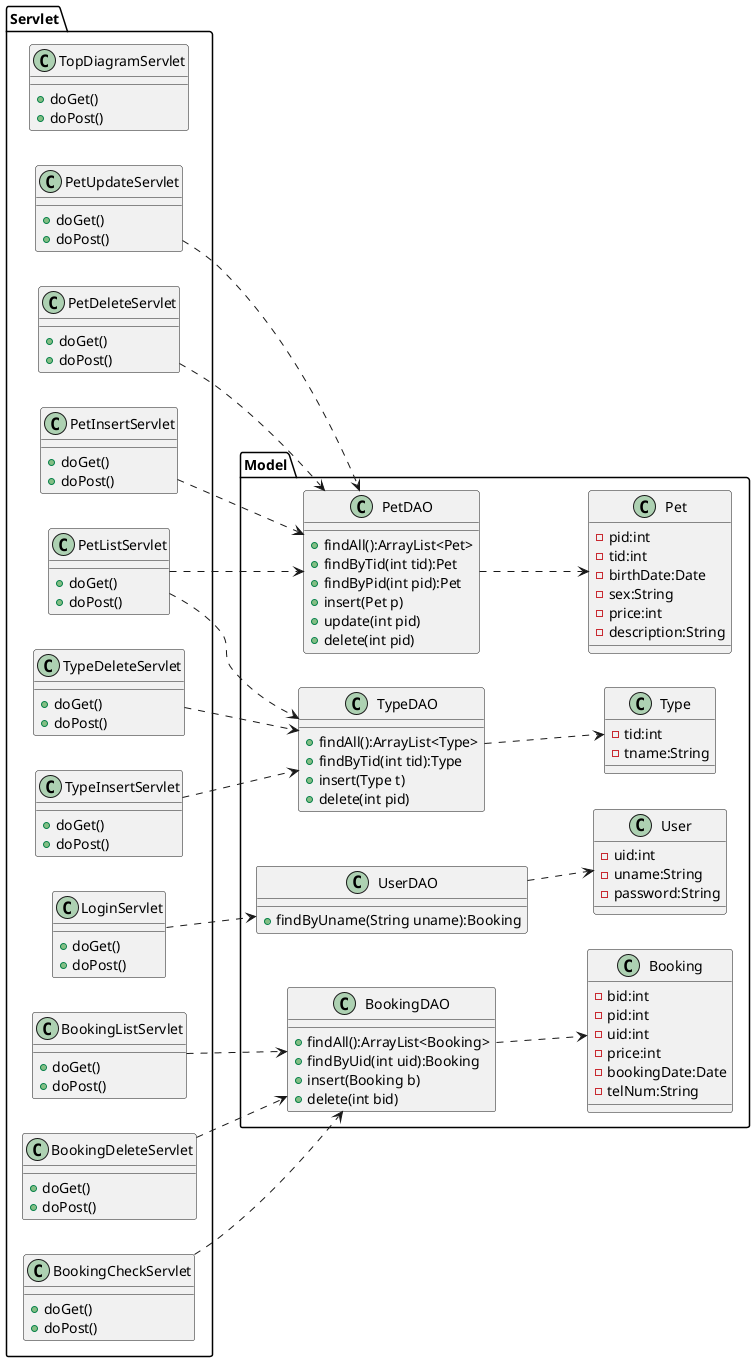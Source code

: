 @startuml
left to right direction

package Model{
	class Pet{
		-pid:int
		-tid:int
		-birthDate:Date
		-sex:String
		-price:int
		-description:String
	}

	class Type{
		-tid:int
		-tname:String
	}

	class User{
		-uid:int
		-uname:String
		-password:String
	}

	class Booking{
		-bid:int
		-pid:int
		-uid:int
		-price:int
		-bookingDate:Date
		-telNum:String
	}

	class PetDAO{
		+findAll():ArrayList<Pet>
		+findByTid(int tid):Pet
		+findByPid(int pid):Pet
		+insert(Pet p)
		+update(int pid)
		+delete(int pid)
	}

	class TypeDAO{
		+findAll():ArrayList<Type>
		+findByTid(int tid):Type
		+insert(Type t)
		+delete(int pid)
	}

	class UserDAO{
		+findByUname(String uname):Booking
	}

	class BookingDAO{
		+findAll():ArrayList<Booking>
		+findByUid(int uid):Booking
		+insert(Booking b)
		+delete(int bid)
	}
}

package Servlet{
	class TopDiagramServlet{
		+doGet()
		+doPost()
	}

	class PetListServlet{
		+doGet()
		+doPost()
	}

	class LoginServlet{
		+doGet()
		+doPost()
	}

	class PetInsertServlet{
		+doGet()
		+doPost()
	}

	class PetUpdateServlet{
		+doGet()
		+doPost()
	}

	class PetDeleteServlet{
		+doGet()
		+doPost()
	}

	class TypeInsertServlet{
		+doGet()
		+doPost()
	}

	class TypeDeleteServlet{
		+doGet()
		+doPost()
	}

	class BookingCheckServlet{
		+doGet()
		+doPost()
	}

	class BookingListServlet{
		+doGet()
		+doPost()
	}

	class BookingDeleteServlet{
		+doGet()
		+doPost()
	}
}


PetListServlet..>TypeDAO
TypeInsertServlet..>TypeDAO
TypeDeleteServlet..>TypeDAO
PetListServlet..>PetDAO
PetInsertServlet..>PetDAO
PetUpdateServlet..>PetDAO
PetDeleteServlet..>PetDAO
LoginServlet..>UserDAO
BookingCheckServlet..>BookingDAO
BookingListServlet..>BookingDAO
BookingDeleteServlet..>BookingDAO

BookingDAO..>Booking
PetDAO..>Pet
TypeDAO..>Type
UserDAO..>User
@enduml